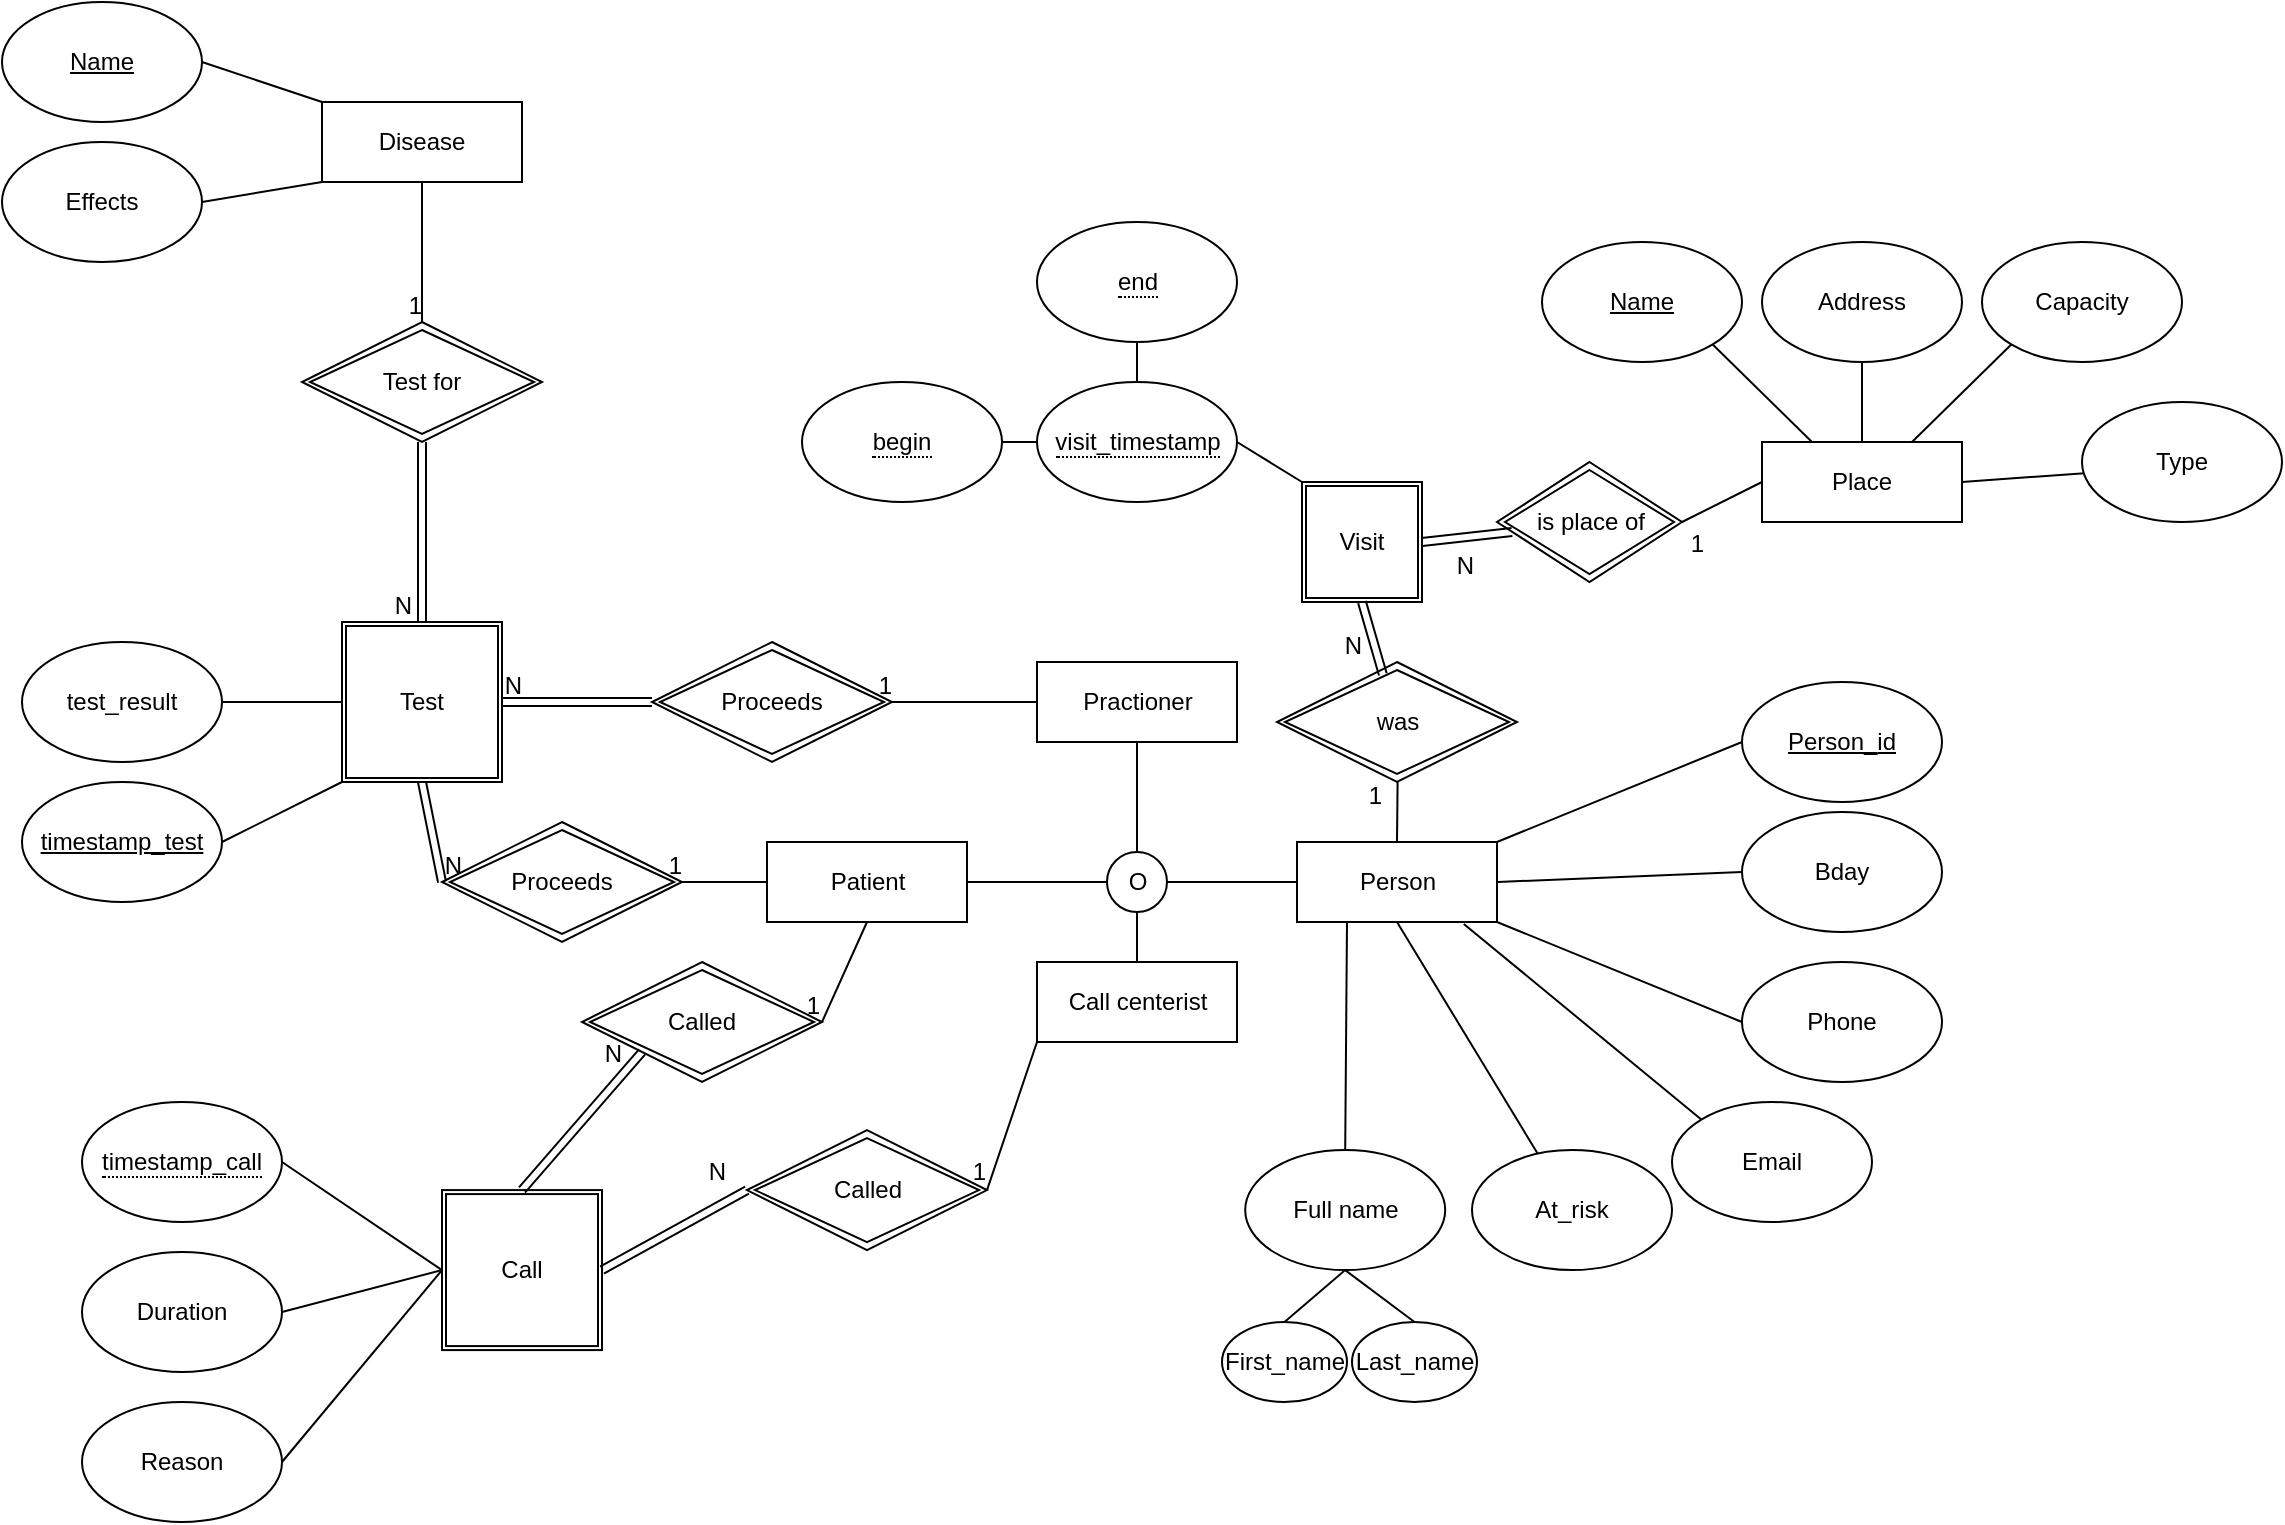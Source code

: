 <mxfile version="14.4.3" type="device"><diagram id="C4iy_ySMmbNPVpCppo2J" name="Page-1"><mxGraphModel dx="509" dy="639" grid="1" gridSize="10" guides="1" tooltips="1" connect="1" arrows="1" fold="1" page="1" pageScale="1" pageWidth="850" pageHeight="1100" math="0" shadow="0"><root><mxCell id="0"/><mxCell id="1" parent="0"/><mxCell id="RvwFLK9CU_d66yeS2gud-1" value="Test" style="shape=ext;double=1;whiteSpace=wrap;html=1;aspect=fixed;" parent="1" vertex="1"><mxGeometry x="210" y="310" width="80" height="80" as="geometry"/></mxCell><mxCell id="cnyJ9D3p7_huPEmO5Mj0-1" value="test_result" style="ellipse;whiteSpace=wrap;html=1;noLabel=0;autosize=0;fontStyle=0" parent="1" vertex="1"><mxGeometry x="50" y="320" width="100" height="60" as="geometry"/></mxCell><mxCell id="cnyJ9D3p7_huPEmO5Mj0-2" value="" style="endArrow=none;html=1;exitX=1;exitY=0.5;exitDx=0;exitDy=0;entryX=0;entryY=0.5;entryDx=0;entryDy=0;" parent="1" source="cnyJ9D3p7_huPEmO5Mj0-1" target="RvwFLK9CU_d66yeS2gud-1" edge="1"><mxGeometry width="50" height="50" relative="1" as="geometry"><mxPoint x="410" y="670" as="sourcePoint"/><mxPoint x="210" y="370" as="targetPoint"/></mxGeometry></mxCell><mxCell id="cnyJ9D3p7_huPEmO5Mj0-3" value="&lt;u&gt;timestamp_test&lt;/u&gt;" style="ellipse;whiteSpace=wrap;html=1;noLabel=0;autosize=0;fontStyle=0" parent="1" vertex="1"><mxGeometry x="50" y="390" width="100" height="60" as="geometry"/></mxCell><mxCell id="cnyJ9D3p7_huPEmO5Mj0-4" value="" style="endArrow=none;html=1;exitX=1;exitY=0.5;exitDx=0;exitDy=0;entryX=0;entryY=1;entryDx=0;entryDy=0;" parent="1" source="cnyJ9D3p7_huPEmO5Mj0-3" target="RvwFLK9CU_d66yeS2gud-1" edge="1"><mxGeometry width="50" height="50" relative="1" as="geometry"><mxPoint x="160" y="410" as="sourcePoint"/><mxPoint x="220" y="400" as="targetPoint"/></mxGeometry></mxCell><mxCell id="cnyJ9D3p7_huPEmO5Mj0-13" value="Test for" style="shape=rhombus;double=1;perimeter=rhombusPerimeter;whiteSpace=wrap;html=1;align=center;" parent="1" vertex="1"><mxGeometry x="190" y="160" width="120" height="60" as="geometry"/></mxCell><mxCell id="cnyJ9D3p7_huPEmO5Mj0-21" value="" style="shape=link;html=1;rounded=0;exitX=0.5;exitY=1;exitDx=0;exitDy=0;entryX=0.5;entryY=0;entryDx=0;entryDy=0;" parent="1" source="cnyJ9D3p7_huPEmO5Mj0-13" target="RvwFLK9CU_d66yeS2gud-1" edge="1"><mxGeometry relative="1" as="geometry"><mxPoint x="260" y="240" as="sourcePoint"/><mxPoint x="420" y="240" as="targetPoint"/></mxGeometry></mxCell><mxCell id="cnyJ9D3p7_huPEmO5Mj0-22" value="N" style="resizable=0;html=1;align=right;verticalAlign=bottom;rotation=0;direction=south;spacingTop=10;spacingRight=5;" parent="cnyJ9D3p7_huPEmO5Mj0-21" connectable="0" vertex="1"><mxGeometry x="1" relative="1" as="geometry"/></mxCell><mxCell id="cnyJ9D3p7_huPEmO5Mj0-23" value="Disease" style="whiteSpace=wrap;html=1;align=center;" parent="1" vertex="1"><mxGeometry x="200" y="50" width="100" height="40" as="geometry"/></mxCell><mxCell id="cnyJ9D3p7_huPEmO5Mj0-24" value="" style="endArrow=none;html=1;rounded=0;exitX=0.5;exitY=1;exitDx=0;exitDy=0;entryX=0.5;entryY=0;entryDx=0;entryDy=0;spacingTop=0;" parent="1" source="cnyJ9D3p7_huPEmO5Mj0-23" target="cnyJ9D3p7_huPEmO5Mj0-13" edge="1"><mxGeometry relative="1" as="geometry"><mxPoint x="280" y="230" as="sourcePoint"/><mxPoint x="440" y="230" as="targetPoint"/></mxGeometry></mxCell><mxCell id="cnyJ9D3p7_huPEmO5Mj0-25" value="1" style="resizable=0;html=1;align=right;verticalAlign=bottom;" parent="cnyJ9D3p7_huPEmO5Mj0-24" connectable="0" vertex="1"><mxGeometry x="1" relative="1" as="geometry"/></mxCell><mxCell id="cnyJ9D3p7_huPEmO5Mj0-26" value="&lt;u&gt;Name&lt;/u&gt;" style="ellipse;whiteSpace=wrap;html=1;noLabel=0;autosize=0;fontStyle=0" parent="1" vertex="1"><mxGeometry x="40" width="100" height="60" as="geometry"/></mxCell><mxCell id="cnyJ9D3p7_huPEmO5Mj0-27" value="" style="endArrow=none;html=1;exitX=1;exitY=0.5;exitDx=0;exitDy=0;entryX=0;entryY=0;entryDx=0;entryDy=0;" parent="1" source="cnyJ9D3p7_huPEmO5Mj0-26" edge="1"><mxGeometry width="50" height="50" relative="1" as="geometry"><mxPoint x="400" y="340" as="sourcePoint"/><mxPoint x="200" y="50" as="targetPoint"/></mxGeometry></mxCell><mxCell id="cnyJ9D3p7_huPEmO5Mj0-28" value="Effects" style="ellipse;whiteSpace=wrap;html=1;noLabel=0;autosize=0;fontStyle=0" parent="1" vertex="1"><mxGeometry x="40" y="70" width="100" height="60" as="geometry"/></mxCell><mxCell id="cnyJ9D3p7_huPEmO5Mj0-29" value="" style="endArrow=none;html=1;exitX=1;exitY=0.5;exitDx=0;exitDy=0;entryX=0;entryY=0.5;entryDx=0;entryDy=0;" parent="1" source="cnyJ9D3p7_huPEmO5Mj0-28" edge="1"><mxGeometry width="50" height="50" relative="1" as="geometry"><mxPoint x="400" y="410" as="sourcePoint"/><mxPoint x="200" y="90" as="targetPoint"/></mxGeometry></mxCell><mxCell id="cnyJ9D3p7_huPEmO5Mj0-30" value="Practioner" style="whiteSpace=wrap;html=1;align=center;allowArrows=1;fixDash=0;" parent="1" vertex="1"><mxGeometry x="557.5" y="330" width="100" height="40" as="geometry"/></mxCell><mxCell id="cnyJ9D3p7_huPEmO5Mj0-32" value="Person" style="whiteSpace=wrap;html=1;align=center;allowArrows=1;fixDash=0;" parent="1" vertex="1"><mxGeometry x="687.5" y="420" width="100" height="40" as="geometry"/></mxCell><mxCell id="cnyJ9D3p7_huPEmO5Mj0-33" value="Call centerist" style="whiteSpace=wrap;html=1;align=center;allowArrows=1;fixDash=0;" parent="1" vertex="1"><mxGeometry x="557.5" y="480" width="100" height="40" as="geometry"/></mxCell><mxCell id="cnyJ9D3p7_huPEmO5Mj0-34" value="Patient" style="whiteSpace=wrap;html=1;align=center;allowArrows=1;fixDash=0;" parent="1" vertex="1"><mxGeometry x="422.5" y="420" width="100" height="40" as="geometry"/></mxCell><mxCell id="cnyJ9D3p7_huPEmO5Mj0-35" value="O" style="ellipse;whiteSpace=wrap;html=1;aspect=fixed;" parent="1" vertex="1"><mxGeometry x="592.5" y="425" width="30" height="30" as="geometry"/></mxCell><mxCell id="cnyJ9D3p7_huPEmO5Mj0-36" value="" style="endArrow=none;html=1;rounded=0;entryX=0;entryY=0.5;entryDx=0;entryDy=0;exitX=1;exitY=0.5;exitDx=0;exitDy=0;" parent="1" source="cnyJ9D3p7_huPEmO5Mj0-34" target="cnyJ9D3p7_huPEmO5Mj0-35" edge="1"><mxGeometry relative="1" as="geometry"><mxPoint x="327.5" y="270" as="sourcePoint"/><mxPoint x="487.5" y="270" as="targetPoint"/></mxGeometry></mxCell><mxCell id="cnyJ9D3p7_huPEmO5Mj0-37" value="" style="endArrow=none;html=1;rounded=0;entryX=0;entryY=0.5;entryDx=0;entryDy=0;" parent="1" source="cnyJ9D3p7_huPEmO5Mj0-35" target="cnyJ9D3p7_huPEmO5Mj0-32" edge="1"><mxGeometry relative="1" as="geometry"><mxPoint x="337.5" y="280" as="sourcePoint"/><mxPoint x="497.5" y="280" as="targetPoint"/></mxGeometry></mxCell><mxCell id="cnyJ9D3p7_huPEmO5Mj0-38" value="" style="endArrow=none;html=1;rounded=0;exitX=0.5;exitY=1;exitDx=0;exitDy=0;entryX=0.5;entryY=0;entryDx=0;entryDy=0;" parent="1" source="cnyJ9D3p7_huPEmO5Mj0-30" target="cnyJ9D3p7_huPEmO5Mj0-35" edge="1"><mxGeometry relative="1" as="geometry"><mxPoint x="570" y="390" as="sourcePoint"/><mxPoint x="560" y="400" as="targetPoint"/></mxGeometry></mxCell><mxCell id="cnyJ9D3p7_huPEmO5Mj0-39" value="" style="endArrow=none;html=1;rounded=0;exitX=0.5;exitY=1;exitDx=0;exitDy=0;entryX=0.5;entryY=0;entryDx=0;entryDy=0;" parent="1" source="cnyJ9D3p7_huPEmO5Mj0-35" target="cnyJ9D3p7_huPEmO5Mj0-33" edge="1"><mxGeometry relative="1" as="geometry"><mxPoint x="617.5" y="410" as="sourcePoint"/><mxPoint x="617.5" y="435" as="targetPoint"/></mxGeometry></mxCell><mxCell id="cnyJ9D3p7_huPEmO5Mj0-40" value="Proceeds" style="shape=rhombus;double=1;perimeter=rhombusPerimeter;whiteSpace=wrap;html=1;align=center;" parent="1" vertex="1"><mxGeometry x="365" y="320" width="120" height="60" as="geometry"/></mxCell><mxCell id="cnyJ9D3p7_huPEmO5Mj0-41" value="" style="shape=link;html=1;rounded=0;exitX=0;exitY=0.5;exitDx=0;exitDy=0;entryX=1;entryY=0.5;entryDx=0;entryDy=0;" parent="1" source="cnyJ9D3p7_huPEmO5Mj0-40" target="RvwFLK9CU_d66yeS2gud-1" edge="1"><mxGeometry relative="1" as="geometry"><mxPoint x="260" y="230" as="sourcePoint"/><mxPoint x="260" y="320" as="targetPoint"/></mxGeometry></mxCell><mxCell id="cnyJ9D3p7_huPEmO5Mj0-42" value="N" style="resizable=0;html=1;align=right;verticalAlign=bottom;rotation=0;direction=south;spacingTop=10;spacingRight=-10;spacingLeft=10;" parent="cnyJ9D3p7_huPEmO5Mj0-41" connectable="0" vertex="1"><mxGeometry x="1" relative="1" as="geometry"/></mxCell><mxCell id="cnyJ9D3p7_huPEmO5Mj0-43" value="" style="endArrow=none;html=1;rounded=0;exitX=0;exitY=0.5;exitDx=0;exitDy=0;entryX=1;entryY=0.5;entryDx=0;entryDy=0;spacingTop=0;" parent="1" source="cnyJ9D3p7_huPEmO5Mj0-30" target="cnyJ9D3p7_huPEmO5Mj0-40" edge="1"><mxGeometry relative="1" as="geometry"><mxPoint x="260" y="100" as="sourcePoint"/><mxPoint x="260" y="170" as="targetPoint"/></mxGeometry></mxCell><mxCell id="cnyJ9D3p7_huPEmO5Mj0-44" value="1" style="resizable=0;html=1;align=right;verticalAlign=bottom;" parent="cnyJ9D3p7_huPEmO5Mj0-43" connectable="0" vertex="1"><mxGeometry x="1" relative="1" as="geometry"/></mxCell><mxCell id="cnyJ9D3p7_huPEmO5Mj0-45" value="Proceeds" style="shape=rhombus;double=1;perimeter=rhombusPerimeter;whiteSpace=wrap;html=1;align=center;" parent="1" vertex="1"><mxGeometry x="260" y="410" width="120" height="60" as="geometry"/></mxCell><mxCell id="cnyJ9D3p7_huPEmO5Mj0-46" value="" style="shape=link;html=1;rounded=0;exitX=0.5;exitY=1;exitDx=0;exitDy=0;entryX=0;entryY=0.5;entryDx=0;entryDy=0;spacingBottom=5;" parent="1" source="RvwFLK9CU_d66yeS2gud-1" target="cnyJ9D3p7_huPEmO5Mj0-45" edge="1"><mxGeometry relative="1" as="geometry"><mxPoint x="180" y="440" as="sourcePoint"/><mxPoint x="150" y="320" as="targetPoint"/></mxGeometry></mxCell><mxCell id="cnyJ9D3p7_huPEmO5Mj0-47" value="N" style="resizable=0;html=1;align=right;verticalAlign=bottom;rotation=0;direction=south;spacingTop=5;spacingRight=-10;spacingLeft=10;" parent="cnyJ9D3p7_huPEmO5Mj0-46" connectable="0" vertex="1"><mxGeometry x="1" relative="1" as="geometry"/></mxCell><mxCell id="cnyJ9D3p7_huPEmO5Mj0-48" value="" style="endArrow=none;html=1;rounded=0;entryX=1;entryY=0.5;entryDx=0;entryDy=0;spacingTop=0;exitX=0;exitY=0.5;exitDx=0;exitDy=0;" parent="1" source="cnyJ9D3p7_huPEmO5Mj0-34" target="cnyJ9D3p7_huPEmO5Mj0-45" edge="1"><mxGeometry relative="1" as="geometry"><mxPoint x="390" y="490" as="sourcePoint"/><mxPoint x="150" y="260" as="targetPoint"/></mxGeometry></mxCell><mxCell id="cnyJ9D3p7_huPEmO5Mj0-49" value="1" style="resizable=0;html=1;align=right;verticalAlign=bottom;" parent="cnyJ9D3p7_huPEmO5Mj0-48" connectable="0" vertex="1"><mxGeometry x="1" relative="1" as="geometry"/></mxCell><mxCell id="cnyJ9D3p7_huPEmO5Mj0-51" value="" style="endArrow=none;html=1;rounded=0;exitX=0.5;exitY=0;exitDx=0;exitDy=0;" parent="1" source="cnyJ9D3p7_huPEmO5Mj0-32" edge="1"><mxGeometry relative="1" as="geometry"><mxPoint x="310" y="470" as="sourcePoint"/><mxPoint x="738" y="370" as="targetPoint"/></mxGeometry></mxCell><mxCell id="cnyJ9D3p7_huPEmO5Mj0-52" value="N" style="resizable=0;html=1;align=right;verticalAlign=bottom;spacingTop=0;spacingBottom=-15;" parent="cnyJ9D3p7_huPEmO5Mj0-51" connectable="0" vertex="1"><mxGeometry x="1" relative="1" as="geometry"/></mxCell><mxCell id="cnyJ9D3p7_huPEmO5Mj0-56" value="" style="endArrow=none;html=1;rounded=0;exitX=1;exitY=0.5;exitDx=0;exitDy=0;entryX=0;entryY=0.5;entryDx=0;entryDy=0;" parent="1" source="gon98NAMwmdmuNWBfph--2" target="gon98NAMwmdmuNWBfph--1" edge="1"><mxGeometry relative="1" as="geometry"><mxPoint x="310" y="470" as="sourcePoint"/><mxPoint x="470" y="470" as="targetPoint"/></mxGeometry></mxCell><mxCell id="cnyJ9D3p7_huPEmO5Mj0-57" value="" style="endArrow=none;html=1;rounded=0;exitX=0.5;exitY=1;exitDx=0;exitDy=0;entryX=0.5;entryY=0;entryDx=0;entryDy=0;" parent="1" source="gon98NAMwmdmuNWBfph--3" target="gon98NAMwmdmuNWBfph--1" edge="1"><mxGeometry relative="1" as="geometry"><mxPoint x="550" y="220" as="sourcePoint"/><mxPoint x="567.5" y="220" as="targetPoint"/></mxGeometry></mxCell><mxCell id="cnyJ9D3p7_huPEmO5Mj0-61" value="Place" style="whiteSpace=wrap;html=1;align=center;allowArrows=1;fixDash=0;" parent="1" vertex="1"><mxGeometry x="920" y="220" width="100" height="40" as="geometry"/></mxCell><mxCell id="cnyJ9D3p7_huPEmO5Mj0-62" value="Name" style="ellipse;whiteSpace=wrap;html=1;noLabel=0;autosize=0;fontStyle=4" parent="1" vertex="1"><mxGeometry x="810" y="120" width="100" height="60" as="geometry"/></mxCell><mxCell id="cnyJ9D3p7_huPEmO5Mj0-63" value="" style="endArrow=none;html=1;rounded=0;exitX=1;exitY=1;exitDx=0;exitDy=0;entryX=0.25;entryY=0;entryDx=0;entryDy=0;" parent="1" source="cnyJ9D3p7_huPEmO5Mj0-62" target="cnyJ9D3p7_huPEmO5Mj0-61" edge="1"><mxGeometry relative="1" as="geometry"><mxPoint x="652.855" y="241.213" as="sourcePoint"/><mxPoint x="717.5" y="265" as="targetPoint"/></mxGeometry></mxCell><mxCell id="cnyJ9D3p7_huPEmO5Mj0-64" value="Address" style="ellipse;whiteSpace=wrap;html=1;noLabel=0;autosize=0;fontStyle=0" parent="1" vertex="1"><mxGeometry x="920" y="120" width="100" height="60" as="geometry"/></mxCell><mxCell id="cnyJ9D3p7_huPEmO5Mj0-65" value="" style="endArrow=none;html=1;rounded=0;exitX=0.5;exitY=1;exitDx=0;exitDy=0;entryX=0.5;entryY=0;entryDx=0;entryDy=0;" parent="1" source="cnyJ9D3p7_huPEmO5Mj0-64" target="cnyJ9D3p7_huPEmO5Mj0-61" edge="1"><mxGeometry relative="1" as="geometry"><mxPoint x="762.855" y="241.213" as="sourcePoint"/><mxPoint x="1055" y="220" as="targetPoint"/></mxGeometry></mxCell><mxCell id="cnyJ9D3p7_huPEmO5Mj0-66" value="Capacity" style="ellipse;whiteSpace=wrap;html=1;noLabel=0;autosize=0;fontStyle=0" parent="1" vertex="1"><mxGeometry x="1030" y="120" width="100" height="60" as="geometry"/></mxCell><mxCell id="cnyJ9D3p7_huPEmO5Mj0-67" value="" style="endArrow=none;html=1;rounded=0;exitX=0;exitY=1;exitDx=0;exitDy=0;entryX=0.75;entryY=0;entryDx=0;entryDy=0;" parent="1" source="cnyJ9D3p7_huPEmO5Mj0-66" target="cnyJ9D3p7_huPEmO5Mj0-61" edge="1"><mxGeometry relative="1" as="geometry"><mxPoint x="872.855" y="241.213" as="sourcePoint"/><mxPoint x="1080" y="220" as="targetPoint"/></mxGeometry></mxCell><mxCell id="cnyJ9D3p7_huPEmO5Mj0-69" value="" style="endArrow=none;html=1;rounded=0;exitX=0;exitY=0.5;exitDx=0;exitDy=0;entryX=1;entryY=0.5;entryDx=0;entryDy=0;" parent="1" target="cnyJ9D3p7_huPEmO5Mj0-61" edge="1"><mxGeometry relative="1" as="geometry"><mxPoint x="1090.0" y="235" as="sourcePoint"/><mxPoint x="1005" y="230" as="targetPoint"/></mxGeometry></mxCell><mxCell id="cnyJ9D3p7_huPEmO5Mj0-70" value="Person_&lt;span&gt;id&lt;/span&gt;" style="ellipse;whiteSpace=wrap;html=1;noLabel=0;autosize=0;fontStyle=4" parent="1" vertex="1"><mxGeometry x="910" y="340" width="100" height="60" as="geometry"/></mxCell><mxCell id="cnyJ9D3p7_huPEmO5Mj0-71" value="" style="endArrow=none;html=1;rounded=0;exitX=0;exitY=0.5;exitDx=0;exitDy=0;entryX=1;entryY=0;entryDx=0;entryDy=0;" parent="1" source="cnyJ9D3p7_huPEmO5Mj0-70" target="cnyJ9D3p7_huPEmO5Mj0-32" edge="1"><mxGeometry relative="1" as="geometry"><mxPoint x="737.855" y="491.213" as="sourcePoint"/><mxPoint x="860" y="470" as="targetPoint"/></mxGeometry></mxCell><mxCell id="cnyJ9D3p7_huPEmO5Mj0-72" value="Bday" style="ellipse;whiteSpace=wrap;html=1;noLabel=0;autosize=0;fontStyle=0" parent="1" vertex="1"><mxGeometry x="910" y="405" width="100" height="60" as="geometry"/></mxCell><mxCell id="cnyJ9D3p7_huPEmO5Mj0-73" value="" style="endArrow=none;html=1;rounded=0;exitX=0;exitY=0.5;exitDx=0;exitDy=0;" parent="1" source="cnyJ9D3p7_huPEmO5Mj0-72" edge="1"><mxGeometry relative="1" as="geometry"><mxPoint x="737.855" y="556.213" as="sourcePoint"/><mxPoint x="788" y="440" as="targetPoint"/></mxGeometry></mxCell><mxCell id="cnyJ9D3p7_huPEmO5Mj0-74" value="Phone" style="ellipse;whiteSpace=wrap;html=1;noLabel=0;autosize=0;fontStyle=0" parent="1" vertex="1"><mxGeometry x="910" y="480" width="100" height="60" as="geometry"/></mxCell><mxCell id="cnyJ9D3p7_huPEmO5Mj0-75" value="" style="endArrow=none;html=1;rounded=0;exitX=0;exitY=0.5;exitDx=0;exitDy=0;entryX=1;entryY=1;entryDx=0;entryDy=0;" parent="1" source="cnyJ9D3p7_huPEmO5Mj0-74" target="cnyJ9D3p7_huPEmO5Mj0-32" edge="1"><mxGeometry relative="1" as="geometry"><mxPoint x="737.855" y="631.213" as="sourcePoint"/><mxPoint x="787.5" y="580" as="targetPoint"/></mxGeometry></mxCell><mxCell id="cnyJ9D3p7_huPEmO5Mj0-76" value="Email" style="ellipse;whiteSpace=wrap;html=1;noLabel=0;autosize=0;fontStyle=0" parent="1" vertex="1"><mxGeometry x="875" y="550" width="100" height="60" as="geometry"/></mxCell><mxCell id="cnyJ9D3p7_huPEmO5Mj0-77" value="" style="endArrow=none;html=1;rounded=0;exitX=0;exitY=0;exitDx=0;exitDy=0;entryX=0.834;entryY=1.024;entryDx=0;entryDy=0;entryPerimeter=0;" parent="1" source="cnyJ9D3p7_huPEmO5Mj0-76" target="cnyJ9D3p7_huPEmO5Mj0-32" edge="1"><mxGeometry relative="1" as="geometry"><mxPoint x="730.355" y="711.213" as="sourcePoint"/><mxPoint x="780" y="660" as="targetPoint"/></mxGeometry></mxCell><mxCell id="cnyJ9D3p7_huPEmO5Mj0-78" value="At_risk" style="ellipse;whiteSpace=wrap;html=1;noLabel=0;autosize=0;fontStyle=0" parent="1" vertex="1"><mxGeometry x="775" y="574.04" width="100" height="60" as="geometry"/></mxCell><mxCell id="cnyJ9D3p7_huPEmO5Mj0-79" value="" style="endArrow=none;html=1;rounded=0;entryX=0.5;entryY=1;entryDx=0;entryDy=0;" parent="1" source="cnyJ9D3p7_huPEmO5Mj0-78" target="cnyJ9D3p7_huPEmO5Mj0-32" edge="1"><mxGeometry relative="1" as="geometry"><mxPoint x="730.355" y="780.253" as="sourcePoint"/><mxPoint x="770.9" y="530" as="targetPoint"/></mxGeometry></mxCell><mxCell id="cnyJ9D3p7_huPEmO5Mj0-80" value="Full name" style="ellipse;whiteSpace=wrap;html=1;noLabel=0;autosize=0;fontStyle=0" parent="1" vertex="1"><mxGeometry x="661.6" y="574.04" width="100" height="60" as="geometry"/></mxCell><mxCell id="cnyJ9D3p7_huPEmO5Mj0-81" value="" style="endArrow=none;html=1;rounded=0;exitX=0.5;exitY=0;exitDx=0;exitDy=0;entryX=0.25;entryY=1;entryDx=0;entryDy=0;" parent="1" source="cnyJ9D3p7_huPEmO5Mj0-80" target="cnyJ9D3p7_huPEmO5Mj0-32" edge="1"><mxGeometry relative="1" as="geometry"><mxPoint x="516.955" y="735.253" as="sourcePoint"/><mxPoint x="557.5" y="485.0" as="targetPoint"/></mxGeometry></mxCell><mxCell id="cnyJ9D3p7_huPEmO5Mj0-83" value="First_name" style="ellipse;whiteSpace=wrap;html=1;noLabel=0;autosize=0;fontStyle=0" parent="1" vertex="1"><mxGeometry x="650" y="660" width="62.5" height="40" as="geometry"/></mxCell><mxCell id="cnyJ9D3p7_huPEmO5Mj0-84" value="Last_name" style="ellipse;whiteSpace=wrap;html=1;noLabel=0;autosize=0;fontStyle=0" parent="1" vertex="1"><mxGeometry x="715" y="660" width="62.5" height="40" as="geometry"/></mxCell><mxCell id="cnyJ9D3p7_huPEmO5Mj0-85" value="" style="endArrow=none;html=1;rounded=0;exitX=0.5;exitY=0;exitDx=0;exitDy=0;entryX=0.5;entryY=1;entryDx=0;entryDy=0;" parent="1" source="cnyJ9D3p7_huPEmO5Mj0-83" target="cnyJ9D3p7_huPEmO5Mj0-80" edge="1"><mxGeometry relative="1" as="geometry"><mxPoint x="650.0" y="774.04" as="sourcePoint"/><mxPoint x="630.9" y="630" as="targetPoint"/></mxGeometry></mxCell><mxCell id="cnyJ9D3p7_huPEmO5Mj0-86" value="" style="endArrow=none;html=1;rounded=0;exitX=0.5;exitY=0;exitDx=0;exitDy=0;entryX=0.5;entryY=1;entryDx=0;entryDy=0;" parent="1" source="cnyJ9D3p7_huPEmO5Mj0-84" target="cnyJ9D3p7_huPEmO5Mj0-80" edge="1"><mxGeometry relative="1" as="geometry"><mxPoint x="691.25" y="670" as="sourcePoint"/><mxPoint x="721.6" y="644.04" as="targetPoint"/></mxGeometry></mxCell><mxCell id="cnyJ9D3p7_huPEmO5Mj0-92" value="" style="endArrow=none;html=1;exitX=1;exitY=0.5;exitDx=0;exitDy=0;entryX=0;entryY=0.5;entryDx=0;entryDy=0;" parent="1" source="gon98NAMwmdmuNWBfph--6" target="cnyJ9D3p7_huPEmO5Mj0-95" edge="1"><mxGeometry width="50" height="50" relative="1" as="geometry"><mxPoint x="440" y="895" as="sourcePoint"/><mxPoint x="240" y="605" as="targetPoint"/></mxGeometry></mxCell><mxCell id="cnyJ9D3p7_huPEmO5Mj0-93" value="Duration" style="ellipse;whiteSpace=wrap;html=1;noLabel=0;autosize=0;fontStyle=0" parent="1" vertex="1"><mxGeometry x="80" y="625" width="100" height="60" as="geometry"/></mxCell><mxCell id="cnyJ9D3p7_huPEmO5Mj0-94" value="" style="endArrow=none;html=1;exitX=1;exitY=0.5;exitDx=0;exitDy=0;entryX=0;entryY=0.5;entryDx=0;entryDy=0;" parent="1" source="cnyJ9D3p7_huPEmO5Mj0-93" target="cnyJ9D3p7_huPEmO5Mj0-95" edge="1"><mxGeometry width="50" height="50" relative="1" as="geometry"><mxPoint x="440" y="965" as="sourcePoint"/><mxPoint x="240" y="645" as="targetPoint"/></mxGeometry></mxCell><mxCell id="cnyJ9D3p7_huPEmO5Mj0-95" value="Call" style="shape=ext;double=1;whiteSpace=wrap;html=1;aspect=fixed;" parent="1" vertex="1"><mxGeometry x="260" y="594.04" width="80" height="80" as="geometry"/></mxCell><mxCell id="cnyJ9D3p7_huPEmO5Mj0-96" value="Reason" style="ellipse;whiteSpace=wrap;html=1;noLabel=0;autosize=0;fontStyle=0" parent="1" vertex="1"><mxGeometry x="80" y="700" width="100" height="60" as="geometry"/></mxCell><mxCell id="cnyJ9D3p7_huPEmO5Mj0-97" value="" style="endArrow=none;html=1;exitX=1;exitY=0.5;exitDx=0;exitDy=0;entryX=0;entryY=0.5;entryDx=0;entryDy=0;" parent="1" source="cnyJ9D3p7_huPEmO5Mj0-96" target="cnyJ9D3p7_huPEmO5Mj0-95" edge="1"><mxGeometry width="50" height="50" relative="1" as="geometry"><mxPoint x="440" y="1040" as="sourcePoint"/><mxPoint x="260" y="709.04" as="targetPoint"/></mxGeometry></mxCell><mxCell id="cnyJ9D3p7_huPEmO5Mj0-98" value="Called" style="shape=rhombus;double=1;perimeter=rhombusPerimeter;whiteSpace=wrap;html=1;align=center;" parent="1" vertex="1"><mxGeometry x="412.5" y="564.04" width="120" height="60" as="geometry"/></mxCell><mxCell id="cnyJ9D3p7_huPEmO5Mj0-99" value="" style="shape=link;html=1;rounded=0;exitX=1;exitY=0.5;exitDx=0;exitDy=0;spacingBottom=5;entryX=0;entryY=0.5;entryDx=0;entryDy=0;spacingRight=10;" parent="1" source="cnyJ9D3p7_huPEmO5Mj0-95" target="cnyJ9D3p7_huPEmO5Mj0-98" edge="1"><mxGeometry relative="1" as="geometry"><mxPoint x="376.25" y="579.52" as="sourcePoint"/><mxPoint x="320" y="500.48" as="targetPoint"/></mxGeometry></mxCell><mxCell id="cnyJ9D3p7_huPEmO5Mj0-100" value="N" style="resizable=0;html=1;align=right;verticalAlign=bottom;rotation=0;direction=south;spacingTop=0;spacingRight=10;spacingLeft=0;" parent="cnyJ9D3p7_huPEmO5Mj0-99" connectable="0" vertex="1"><mxGeometry x="1" relative="1" as="geometry"/></mxCell><mxCell id="cnyJ9D3p7_huPEmO5Mj0-101" value="" style="endArrow=none;html=1;rounded=0;entryX=1;entryY=0.5;entryDx=0;entryDy=0;spacingTop=0;exitX=0;exitY=1;exitDx=0;exitDy=0;" parent="1" source="cnyJ9D3p7_huPEmO5Mj0-33" target="cnyJ9D3p7_huPEmO5Mj0-98" edge="1"><mxGeometry relative="1" as="geometry"><mxPoint x="592.5" y="620.48" as="sourcePoint"/><mxPoint x="320" y="440.48" as="targetPoint"/></mxGeometry></mxCell><mxCell id="cnyJ9D3p7_huPEmO5Mj0-102" value="1" style="resizable=0;html=1;align=right;verticalAlign=bottom;" parent="cnyJ9D3p7_huPEmO5Mj0-101" connectable="0" vertex="1"><mxGeometry x="1" relative="1" as="geometry"/></mxCell><mxCell id="cnyJ9D3p7_huPEmO5Mj0-103" value="Called" style="shape=rhombus;double=1;perimeter=rhombusPerimeter;whiteSpace=wrap;html=1;align=center;" parent="1" vertex="1"><mxGeometry x="330" y="480.0" width="120" height="60" as="geometry"/></mxCell><mxCell id="cnyJ9D3p7_huPEmO5Mj0-104" value="" style="shape=link;html=1;rounded=0;exitX=0.5;exitY=0;exitDx=0;exitDy=0;entryX=0;entryY=1;entryDx=0;entryDy=0;spacingBottom=5;" parent="1" source="cnyJ9D3p7_huPEmO5Mj0-95" target="cnyJ9D3p7_huPEmO5Mj0-103" edge="1"><mxGeometry relative="1" as="geometry"><mxPoint x="290" y="560.04" as="sourcePoint"/><mxPoint x="310" y="550" as="targetPoint"/></mxGeometry></mxCell><mxCell id="cnyJ9D3p7_huPEmO5Mj0-105" value="N" style="resizable=0;html=1;align=right;verticalAlign=bottom;rotation=0;direction=south;spacingTop=0;spacingRight=10;spacingLeft=-10;spacingBottom=-10;" parent="cnyJ9D3p7_huPEmO5Mj0-104" connectable="0" vertex="1"><mxGeometry x="1" relative="1" as="geometry"/></mxCell><mxCell id="cnyJ9D3p7_huPEmO5Mj0-106" value="" style="endArrow=none;html=1;rounded=0;entryX=1;entryY=0.5;entryDx=0;entryDy=0;spacingTop=0;exitX=0.5;exitY=1;exitDx=0;exitDy=0;" parent="1" source="cnyJ9D3p7_huPEmO5Mj0-34" target="cnyJ9D3p7_huPEmO5Mj0-103" edge="1"><mxGeometry relative="1" as="geometry"><mxPoint x="507.5" y="446" as="sourcePoint"/><mxPoint x="270" y="366.48" as="targetPoint"/></mxGeometry></mxCell><mxCell id="cnyJ9D3p7_huPEmO5Mj0-107" value="1" style="resizable=0;html=1;align=right;verticalAlign=bottom;" parent="cnyJ9D3p7_huPEmO5Mj0-106" connectable="0" vertex="1"><mxGeometry x="1" relative="1" as="geometry"/></mxCell><mxCell id="WwDUYT1ndsR6HGFGAQaZ-1" value="Visit" style="shape=ext;double=1;whiteSpace=wrap;html=1;aspect=fixed;" parent="1" vertex="1"><mxGeometry x="690" y="240" width="60" height="60" as="geometry"/></mxCell><mxCell id="WwDUYT1ndsR6HGFGAQaZ-2" value="was" style="shape=rhombus;double=1;perimeter=rhombusPerimeter;whiteSpace=wrap;html=1;align=center;" parent="1" vertex="1"><mxGeometry x="677.5" y="330.0" width="120" height="60" as="geometry"/></mxCell><mxCell id="WwDUYT1ndsR6HGFGAQaZ-5" value="is place of" style="shape=rhombus;double=1;perimeter=rhombusPerimeter;whiteSpace=wrap;html=1;align=center;" parent="1" vertex="1"><mxGeometry x="787.5" y="230" width="92.5" height="60" as="geometry"/></mxCell><mxCell id="WwDUYT1ndsR6HGFGAQaZ-11" value="" style="endArrow=none;html=1;rounded=0;exitX=0;exitY=0.5;exitDx=0;exitDy=0;entryX=1;entryY=0.5;entryDx=0;entryDy=0;" parent="1" source="cnyJ9D3p7_huPEmO5Mj0-61" target="WwDUYT1ndsR6HGFGAQaZ-5" edge="1"><mxGeometry relative="1" as="geometry"><mxPoint x="930" y="285" as="sourcePoint"/><mxPoint x="860" y="290" as="targetPoint"/></mxGeometry></mxCell><mxCell id="WwDUYT1ndsR6HGFGAQaZ-12" value="" style="shape=link;html=1;rounded=0;exitX=0.441;exitY=0.103;exitDx=0;exitDy=0;entryX=0.5;entryY=1;entryDx=0;entryDy=0;spacingBottom=5;exitPerimeter=0;" parent="1" source="WwDUYT1ndsR6HGFGAQaZ-2" target="WwDUYT1ndsR6HGFGAQaZ-1" edge="1"><mxGeometry relative="1" as="geometry"><mxPoint x="727.5" y="330.0" as="sourcePoint"/><mxPoint x="787.5" y="260.96" as="targetPoint"/></mxGeometry></mxCell><mxCell id="WwDUYT1ndsR6HGFGAQaZ-13" value="N" style="resizable=0;html=1;align=right;verticalAlign=bottom;rotation=0;direction=south;spacingTop=0;spacingRight=10;spacingLeft=-10;spacingBottom=-10;" parent="WwDUYT1ndsR6HGFGAQaZ-12" connectable="0" vertex="1"><mxGeometry x="1" relative="1" as="geometry"><mxPoint x="10.1" y="20.34" as="offset"/></mxGeometry></mxCell><mxCell id="WwDUYT1ndsR6HGFGAQaZ-14" value="" style="shape=link;html=1;rounded=0;entryX=1;entryY=0.5;entryDx=0;entryDy=0;spacingBottom=5;" parent="1" target="WwDUYT1ndsR6HGFGAQaZ-1" edge="1"><mxGeometry relative="1" as="geometry"><mxPoint x="795" y="265" as="sourcePoint"/><mxPoint x="777.5" y="293.82" as="targetPoint"/></mxGeometry></mxCell><mxCell id="WwDUYT1ndsR6HGFGAQaZ-15" value="N" style="resizable=0;html=1;align=right;verticalAlign=bottom;rotation=0;direction=south;spacingTop=0;spacingRight=10;spacingLeft=-10;spacingBottom=-10;" parent="WwDUYT1ndsR6HGFGAQaZ-14" connectable="0" vertex="1"><mxGeometry x="1" relative="1" as="geometry"><mxPoint x="37.22" y="10.03" as="offset"/></mxGeometry></mxCell><mxCell id="WwDUYT1ndsR6HGFGAQaZ-16" value="1" style="resizable=0;html=1;align=right;verticalAlign=bottom;" parent="1" connectable="0" vertex="1"><mxGeometry x="730" y="405" as="geometry"/></mxCell><mxCell id="WwDUYT1ndsR6HGFGAQaZ-17" value="1" style="resizable=0;html=1;align=right;verticalAlign=bottom;" parent="1" connectable="0" vertex="1"><mxGeometry x="399.5" y="470" as="geometry"><mxPoint x="492" y="-191" as="offset"/></mxGeometry></mxCell><mxCell id="WwDUYT1ndsR6HGFGAQaZ-18" value="" style="endArrow=none;html=1;rounded=0;exitX=0;exitY=0;exitDx=0;exitDy=0;entryX=1;entryY=0.5;entryDx=0;entryDy=0;" parent="1" source="WwDUYT1ndsR6HGFGAQaZ-1" target="gon98NAMwmdmuNWBfph--1" edge="1"><mxGeometry relative="1" as="geometry"><mxPoint x="690.0" y="214.04" as="sourcePoint"/><mxPoint x="690.9" y="100" as="targetPoint"/></mxGeometry></mxCell><mxCell id="gon98NAMwmdmuNWBfph--1" value="&lt;span style=&quot;border-bottom: 1px dotted&quot;&gt;visit_timestamp&lt;/span&gt;" style="ellipse;whiteSpace=wrap;html=1;align=center;" parent="1" vertex="1"><mxGeometry x="557.5" y="190" width="100" height="60" as="geometry"/></mxCell><mxCell id="gon98NAMwmdmuNWBfph--2" value="&lt;span style=&quot;border-bottom: 1px dotted&quot;&gt;begin&lt;/span&gt;" style="ellipse;whiteSpace=wrap;html=1;align=center;" parent="1" vertex="1"><mxGeometry x="440" y="190" width="100" height="60" as="geometry"/></mxCell><mxCell id="gon98NAMwmdmuNWBfph--3" value="&lt;span style=&quot;border-bottom: 1px dotted&quot;&gt;end&lt;/span&gt;" style="ellipse;whiteSpace=wrap;html=1;align=center;" parent="1" vertex="1"><mxGeometry x="557.5" y="110" width="100" height="60" as="geometry"/></mxCell><mxCell id="gon98NAMwmdmuNWBfph--6" value="&lt;span style=&quot;border-bottom: 1px dotted&quot;&gt;timestamp_call&lt;/span&gt;" style="ellipse;whiteSpace=wrap;html=1;align=center;" parent="1" vertex="1"><mxGeometry x="80" y="550" width="100" height="60" as="geometry"/></mxCell><mxCell id="OCt0BrOxrKhY79fUY2u1-1" value="Type" style="ellipse;whiteSpace=wrap;html=1;noLabel=0;autosize=0;fontStyle=0" parent="1" vertex="1"><mxGeometry x="1080" y="200" width="100" height="60" as="geometry"/></mxCell></root></mxGraphModel></diagram></mxfile>